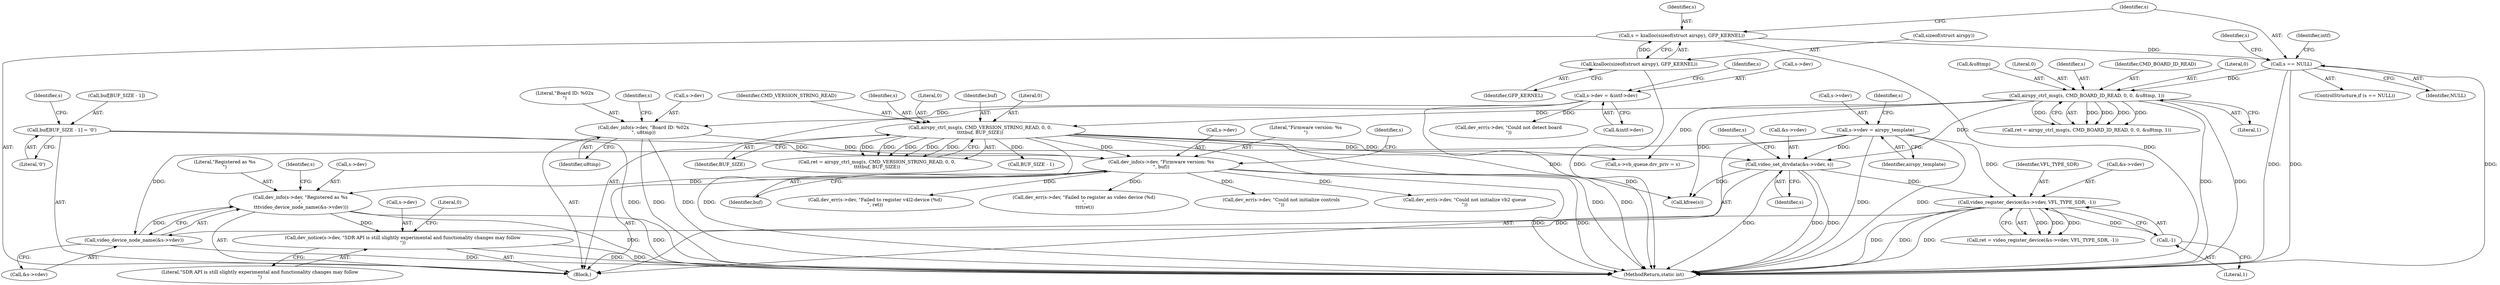 digraph "0_linux_aa93d1fee85c890a34f2510a310e55ee76a27848@pointer" {
"1000564" [label="(Call,dev_info(s->dev, \"Registered as %s\n\",\n \t\t\tvideo_device_node_name(&s->vdev)))"];
"1000248" [label="(Call,dev_info(s->dev, \"Firmware version: %s\n\", buf))"];
"1000242" [label="(Call,dev_info(s->dev, \"Board ID: %02x\n\", u8tmp))"];
"1000153" [label="(Call,s->dev = &intf->dev)"];
"1000235" [label="(Call,buf[BUF_SIZE - 1] = '\0')"];
"1000219" [label="(Call,airspy_ctrl_msg(s, CMD_VERSION_STRING_READ, 0, 0,\n\t\t\t\tbuf, BUF_SIZE))"];
"1000205" [label="(Call,airspy_ctrl_msg(s, CMD_BOARD_ID_READ, 0, 0, &u8tmp, 1))"];
"1000120" [label="(Call,s == NULL)"];
"1000113" [label="(Call,s = kzalloc(sizeof(struct airspy), GFP_KERNEL))"];
"1000115" [label="(Call,kzalloc(sizeof(struct airspy), GFP_KERNEL))"];
"1000569" [label="(Call,video_device_node_name(&s->vdev))"];
"1000546" [label="(Call,video_register_device(&s->vdev, VFL_TYPE_SDR, -1))"];
"1000353" [label="(Call,video_set_drvdata(&s->vdev, s))"];
"1000326" [label="(Call,s->vdev = airspy_template)"];
"1000552" [label="(Call,-1)"];
"1000574" [label="(Call,dev_notice(s->dev, \"SDR API is still slightly experimental and functionality changes may follow\n\"))"];
"1000120" [label="(Call,s == NULL)"];
"1000238" [label="(Call,BUF_SIZE - 1)"];
"1000570" [label="(Call,&s->vdev)"];
"1000252" [label="(Literal,\"Firmware version: %s\n\")"];
"1000250" [label="(Identifier,s)"];
"1000580" [label="(Literal,0)"];
"1000121" [label="(Identifier,s)"];
"1000362" [label="(Identifier,s)"];
"1000253" [label="(Identifier,buf)"];
"1000153" [label="(Call,s->dev = &intf->dev)"];
"1000219" [label="(Call,airspy_ctrl_msg(s, CMD_VERSION_STRING_READ, 0, 0,\n\t\t\t\tbuf, BUF_SIZE))"];
"1000574" [label="(Call,dev_notice(s->dev, \"SDR API is still slightly experimental and functionality changes may follow\n\"))"];
"1000208" [label="(Literal,0)"];
"1000330" [label="(Identifier,airspy_template)"];
"1000122" [label="(Identifier,NULL)"];
"1000327" [label="(Call,s->vdev)"];
"1000224" [label="(Identifier,buf)"];
"1000353" [label="(Call,video_set_drvdata(&s->vdev, s))"];
"1000229" [label="(Call,dev_err(s->dev, \"Could not detect board\n\"))"];
"1000127" [label="(Identifier,intf)"];
"1000241" [label="(Literal,'\0')"];
"1000564" [label="(Call,dev_info(s->dev, \"Registered as %s\n\",\n \t\t\tvideo_device_node_name(&s->vdev)))"];
"1000380" [label="(Call,dev_err(s->dev, \"Failed to register v4l2-device (%d)\n\", ret))"];
"1000118" [label="(Identifier,GFP_KERNEL)"];
"1000552" [label="(Call,-1)"];
"1000243" [label="(Call,s->dev)"];
"1000119" [label="(ControlStructure,if (s == NULL))"];
"1000212" [label="(Literal,1)"];
"1000576" [label="(Identifier,s)"];
"1000597" [label="(MethodReturn,static int)"];
"1000157" [label="(Call,&intf->dev)"];
"1000223" [label="(Literal,0)"];
"1000210" [label="(Call,&u8tmp)"];
"1000551" [label="(Identifier,VFL_TYPE_SDR)"];
"1000578" [label="(Literal,\"SDR API is still slightly experimental and functionality changes may follow\n\")"];
"1000114" [label="(Identifier,s)"];
"1000242" [label="(Call,dev_info(s->dev, \"Board ID: %02x\n\", u8tmp))"];
"1000257" [label="(Identifier,s)"];
"1000557" [label="(Call,dev_err(s->dev, \"Failed to register as video device (%d)\n\",\n \t\t\t\tret))"];
"1000163" [label="(Identifier,s)"];
"1000272" [label="(Call,s->vb_queue.drv_priv = s)"];
"1000544" [label="(Call,ret = video_register_device(&s->vdev, VFL_TYPE_SDR, -1))"];
"1000358" [label="(Identifier,s)"];
"1000553" [label="(Literal,1)"];
"1000115" [label="(Call,kzalloc(sizeof(struct airspy), GFP_KERNEL))"];
"1000136" [label="(Identifier,s)"];
"1000575" [label="(Call,s->dev)"];
"1000249" [label="(Call,s->dev)"];
"1000565" [label="(Call,s->dev)"];
"1000503" [label="(Call,dev_err(s->dev, \"Could not initialize controls\n\"))"];
"1000546" [label="(Call,video_register_device(&s->vdev, VFL_TYPE_SDR, -1))"];
"1000221" [label="(Identifier,CMD_VERSION_STRING_READ)"];
"1000247" [label="(Identifier,u8tmp)"];
"1000547" [label="(Call,&s->vdev)"];
"1000116" [label="(Call,sizeof(struct airspy))"];
"1000334" [label="(Identifier,s)"];
"1000220" [label="(Identifier,s)"];
"1000222" [label="(Literal,0)"];
"1000354" [label="(Call,&s->vdev)"];
"1000593" [label="(Call,kfree(s))"];
"1000113" [label="(Call,s = kzalloc(sizeof(struct airspy), GFP_KERNEL))"];
"1000326" [label="(Call,s->vdev = airspy_template)"];
"1000209" [label="(Literal,0)"];
"1000225" [label="(Identifier,BUF_SIZE)"];
"1000568" [label="(Literal,\"Registered as %s\n\")"];
"1000246" [label="(Literal,\"Board ID: %02x\n\")"];
"1000206" [label="(Identifier,s)"];
"1000154" [label="(Call,s->dev)"];
"1000108" [label="(Block,)"];
"1000236" [label="(Call,buf[BUF_SIZE - 1])"];
"1000244" [label="(Identifier,s)"];
"1000205" [label="(Call,airspy_ctrl_msg(s, CMD_BOARD_ID_READ, 0, 0, &u8tmp, 1))"];
"1000235" [label="(Call,buf[BUF_SIZE - 1] = '\0')"];
"1000320" [label="(Call,dev_err(s->dev, \"Could not initialize vb2 queue\n\"))"];
"1000203" [label="(Call,ret = airspy_ctrl_msg(s, CMD_BOARD_ID_READ, 0, 0, &u8tmp, 1))"];
"1000207" [label="(Identifier,CMD_BOARD_ID_READ)"];
"1000217" [label="(Call,ret = airspy_ctrl_msg(s, CMD_VERSION_STRING_READ, 0, 0,\n\t\t\t\tbuf, BUF_SIZE))"];
"1000569" [label="(Call,video_device_node_name(&s->vdev))"];
"1000248" [label="(Call,dev_info(s->dev, \"Firmware version: %s\n\", buf))"];
"1000564" -> "1000108"  [label="AST: "];
"1000564" -> "1000569"  [label="CFG: "];
"1000565" -> "1000564"  [label="AST: "];
"1000568" -> "1000564"  [label="AST: "];
"1000569" -> "1000564"  [label="AST: "];
"1000576" -> "1000564"  [label="CFG: "];
"1000564" -> "1000597"  [label="DDG: "];
"1000564" -> "1000597"  [label="DDG: "];
"1000248" -> "1000564"  [label="DDG: "];
"1000569" -> "1000564"  [label="DDG: "];
"1000564" -> "1000574"  [label="DDG: "];
"1000248" -> "1000108"  [label="AST: "];
"1000248" -> "1000253"  [label="CFG: "];
"1000249" -> "1000248"  [label="AST: "];
"1000252" -> "1000248"  [label="AST: "];
"1000253" -> "1000248"  [label="AST: "];
"1000257" -> "1000248"  [label="CFG: "];
"1000248" -> "1000597"  [label="DDG: "];
"1000248" -> "1000597"  [label="DDG: "];
"1000242" -> "1000248"  [label="DDG: "];
"1000235" -> "1000248"  [label="DDG: "];
"1000219" -> "1000248"  [label="DDG: "];
"1000248" -> "1000320"  [label="DDG: "];
"1000248" -> "1000380"  [label="DDG: "];
"1000248" -> "1000503"  [label="DDG: "];
"1000248" -> "1000557"  [label="DDG: "];
"1000242" -> "1000108"  [label="AST: "];
"1000242" -> "1000247"  [label="CFG: "];
"1000243" -> "1000242"  [label="AST: "];
"1000246" -> "1000242"  [label="AST: "];
"1000247" -> "1000242"  [label="AST: "];
"1000250" -> "1000242"  [label="CFG: "];
"1000242" -> "1000597"  [label="DDG: "];
"1000242" -> "1000597"  [label="DDG: "];
"1000153" -> "1000242"  [label="DDG: "];
"1000153" -> "1000108"  [label="AST: "];
"1000153" -> "1000157"  [label="CFG: "];
"1000154" -> "1000153"  [label="AST: "];
"1000157" -> "1000153"  [label="AST: "];
"1000163" -> "1000153"  [label="CFG: "];
"1000153" -> "1000597"  [label="DDG: "];
"1000153" -> "1000229"  [label="DDG: "];
"1000235" -> "1000108"  [label="AST: "];
"1000235" -> "1000241"  [label="CFG: "];
"1000236" -> "1000235"  [label="AST: "];
"1000241" -> "1000235"  [label="AST: "];
"1000244" -> "1000235"  [label="CFG: "];
"1000235" -> "1000597"  [label="DDG: "];
"1000219" -> "1000217"  [label="AST: "];
"1000219" -> "1000225"  [label="CFG: "];
"1000220" -> "1000219"  [label="AST: "];
"1000221" -> "1000219"  [label="AST: "];
"1000222" -> "1000219"  [label="AST: "];
"1000223" -> "1000219"  [label="AST: "];
"1000224" -> "1000219"  [label="AST: "];
"1000225" -> "1000219"  [label="AST: "];
"1000217" -> "1000219"  [label="CFG: "];
"1000219" -> "1000597"  [label="DDG: "];
"1000219" -> "1000597"  [label="DDG: "];
"1000219" -> "1000597"  [label="DDG: "];
"1000219" -> "1000217"  [label="DDG: "];
"1000219" -> "1000217"  [label="DDG: "];
"1000219" -> "1000217"  [label="DDG: "];
"1000219" -> "1000217"  [label="DDG: "];
"1000219" -> "1000217"  [label="DDG: "];
"1000205" -> "1000219"  [label="DDG: "];
"1000219" -> "1000238"  [label="DDG: "];
"1000219" -> "1000272"  [label="DDG: "];
"1000219" -> "1000353"  [label="DDG: "];
"1000219" -> "1000593"  [label="DDG: "];
"1000205" -> "1000203"  [label="AST: "];
"1000205" -> "1000212"  [label="CFG: "];
"1000206" -> "1000205"  [label="AST: "];
"1000207" -> "1000205"  [label="AST: "];
"1000208" -> "1000205"  [label="AST: "];
"1000209" -> "1000205"  [label="AST: "];
"1000210" -> "1000205"  [label="AST: "];
"1000212" -> "1000205"  [label="AST: "];
"1000203" -> "1000205"  [label="CFG: "];
"1000205" -> "1000597"  [label="DDG: "];
"1000205" -> "1000597"  [label="DDG: "];
"1000205" -> "1000203"  [label="DDG: "];
"1000205" -> "1000203"  [label="DDG: "];
"1000205" -> "1000203"  [label="DDG: "];
"1000205" -> "1000203"  [label="DDG: "];
"1000205" -> "1000203"  [label="DDG: "];
"1000120" -> "1000205"  [label="DDG: "];
"1000205" -> "1000272"  [label="DDG: "];
"1000205" -> "1000353"  [label="DDG: "];
"1000205" -> "1000593"  [label="DDG: "];
"1000120" -> "1000119"  [label="AST: "];
"1000120" -> "1000122"  [label="CFG: "];
"1000121" -> "1000120"  [label="AST: "];
"1000122" -> "1000120"  [label="AST: "];
"1000127" -> "1000120"  [label="CFG: "];
"1000136" -> "1000120"  [label="CFG: "];
"1000120" -> "1000597"  [label="DDG: "];
"1000120" -> "1000597"  [label="DDG: "];
"1000120" -> "1000597"  [label="DDG: "];
"1000113" -> "1000120"  [label="DDG: "];
"1000113" -> "1000108"  [label="AST: "];
"1000113" -> "1000115"  [label="CFG: "];
"1000114" -> "1000113"  [label="AST: "];
"1000115" -> "1000113"  [label="AST: "];
"1000121" -> "1000113"  [label="CFG: "];
"1000113" -> "1000597"  [label="DDG: "];
"1000115" -> "1000113"  [label="DDG: "];
"1000115" -> "1000118"  [label="CFG: "];
"1000116" -> "1000115"  [label="AST: "];
"1000118" -> "1000115"  [label="AST: "];
"1000115" -> "1000597"  [label="DDG: "];
"1000569" -> "1000570"  [label="CFG: "];
"1000570" -> "1000569"  [label="AST: "];
"1000569" -> "1000597"  [label="DDG: "];
"1000546" -> "1000569"  [label="DDG: "];
"1000326" -> "1000569"  [label="DDG: "];
"1000546" -> "1000544"  [label="AST: "];
"1000546" -> "1000552"  [label="CFG: "];
"1000547" -> "1000546"  [label="AST: "];
"1000551" -> "1000546"  [label="AST: "];
"1000552" -> "1000546"  [label="AST: "];
"1000544" -> "1000546"  [label="CFG: "];
"1000546" -> "1000597"  [label="DDG: "];
"1000546" -> "1000597"  [label="DDG: "];
"1000546" -> "1000597"  [label="DDG: "];
"1000546" -> "1000544"  [label="DDG: "];
"1000546" -> "1000544"  [label="DDG: "];
"1000546" -> "1000544"  [label="DDG: "];
"1000353" -> "1000546"  [label="DDG: "];
"1000326" -> "1000546"  [label="DDG: "];
"1000552" -> "1000546"  [label="DDG: "];
"1000353" -> "1000108"  [label="AST: "];
"1000353" -> "1000358"  [label="CFG: "];
"1000354" -> "1000353"  [label="AST: "];
"1000358" -> "1000353"  [label="AST: "];
"1000362" -> "1000353"  [label="CFG: "];
"1000353" -> "1000597"  [label="DDG: "];
"1000353" -> "1000597"  [label="DDG: "];
"1000353" -> "1000597"  [label="DDG: "];
"1000326" -> "1000353"  [label="DDG: "];
"1000353" -> "1000593"  [label="DDG: "];
"1000326" -> "1000108"  [label="AST: "];
"1000326" -> "1000330"  [label="CFG: "];
"1000327" -> "1000326"  [label="AST: "];
"1000330" -> "1000326"  [label="AST: "];
"1000334" -> "1000326"  [label="CFG: "];
"1000326" -> "1000597"  [label="DDG: "];
"1000326" -> "1000597"  [label="DDG: "];
"1000552" -> "1000553"  [label="CFG: "];
"1000553" -> "1000552"  [label="AST: "];
"1000574" -> "1000108"  [label="AST: "];
"1000574" -> "1000578"  [label="CFG: "];
"1000575" -> "1000574"  [label="AST: "];
"1000578" -> "1000574"  [label="AST: "];
"1000580" -> "1000574"  [label="CFG: "];
"1000574" -> "1000597"  [label="DDG: "];
"1000574" -> "1000597"  [label="DDG: "];
}
